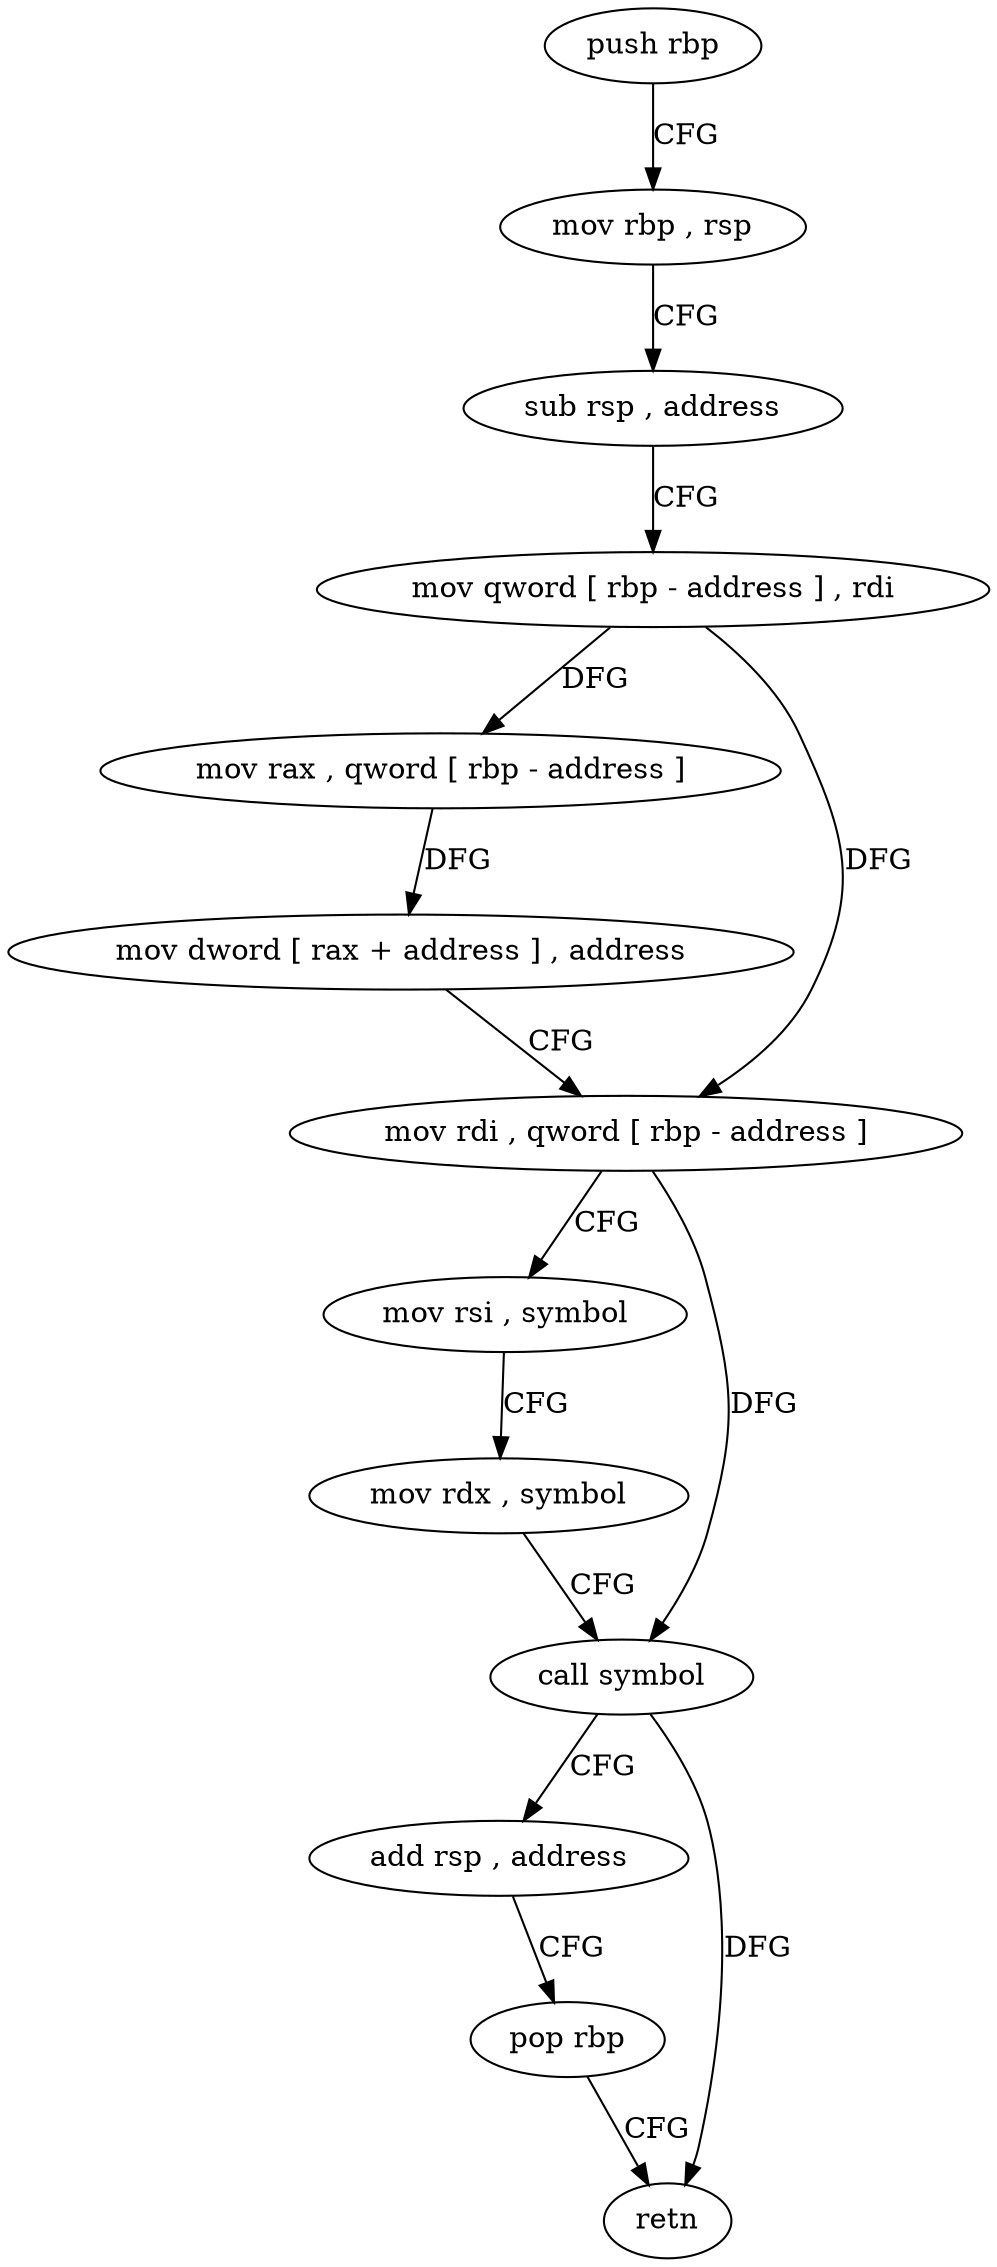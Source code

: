 digraph "func" {
"4275632" [label = "push rbp" ]
"4275633" [label = "mov rbp , rsp" ]
"4275636" [label = "sub rsp , address" ]
"4275640" [label = "mov qword [ rbp - address ] , rdi" ]
"4275644" [label = "mov rax , qword [ rbp - address ]" ]
"4275648" [label = "mov dword [ rax + address ] , address" ]
"4275655" [label = "mov rdi , qword [ rbp - address ]" ]
"4275659" [label = "mov rsi , symbol" ]
"4275669" [label = "mov rdx , symbol" ]
"4275679" [label = "call symbol" ]
"4275684" [label = "add rsp , address" ]
"4275688" [label = "pop rbp" ]
"4275689" [label = "retn" ]
"4275632" -> "4275633" [ label = "CFG" ]
"4275633" -> "4275636" [ label = "CFG" ]
"4275636" -> "4275640" [ label = "CFG" ]
"4275640" -> "4275644" [ label = "DFG" ]
"4275640" -> "4275655" [ label = "DFG" ]
"4275644" -> "4275648" [ label = "DFG" ]
"4275648" -> "4275655" [ label = "CFG" ]
"4275655" -> "4275659" [ label = "CFG" ]
"4275655" -> "4275679" [ label = "DFG" ]
"4275659" -> "4275669" [ label = "CFG" ]
"4275669" -> "4275679" [ label = "CFG" ]
"4275679" -> "4275684" [ label = "CFG" ]
"4275679" -> "4275689" [ label = "DFG" ]
"4275684" -> "4275688" [ label = "CFG" ]
"4275688" -> "4275689" [ label = "CFG" ]
}
